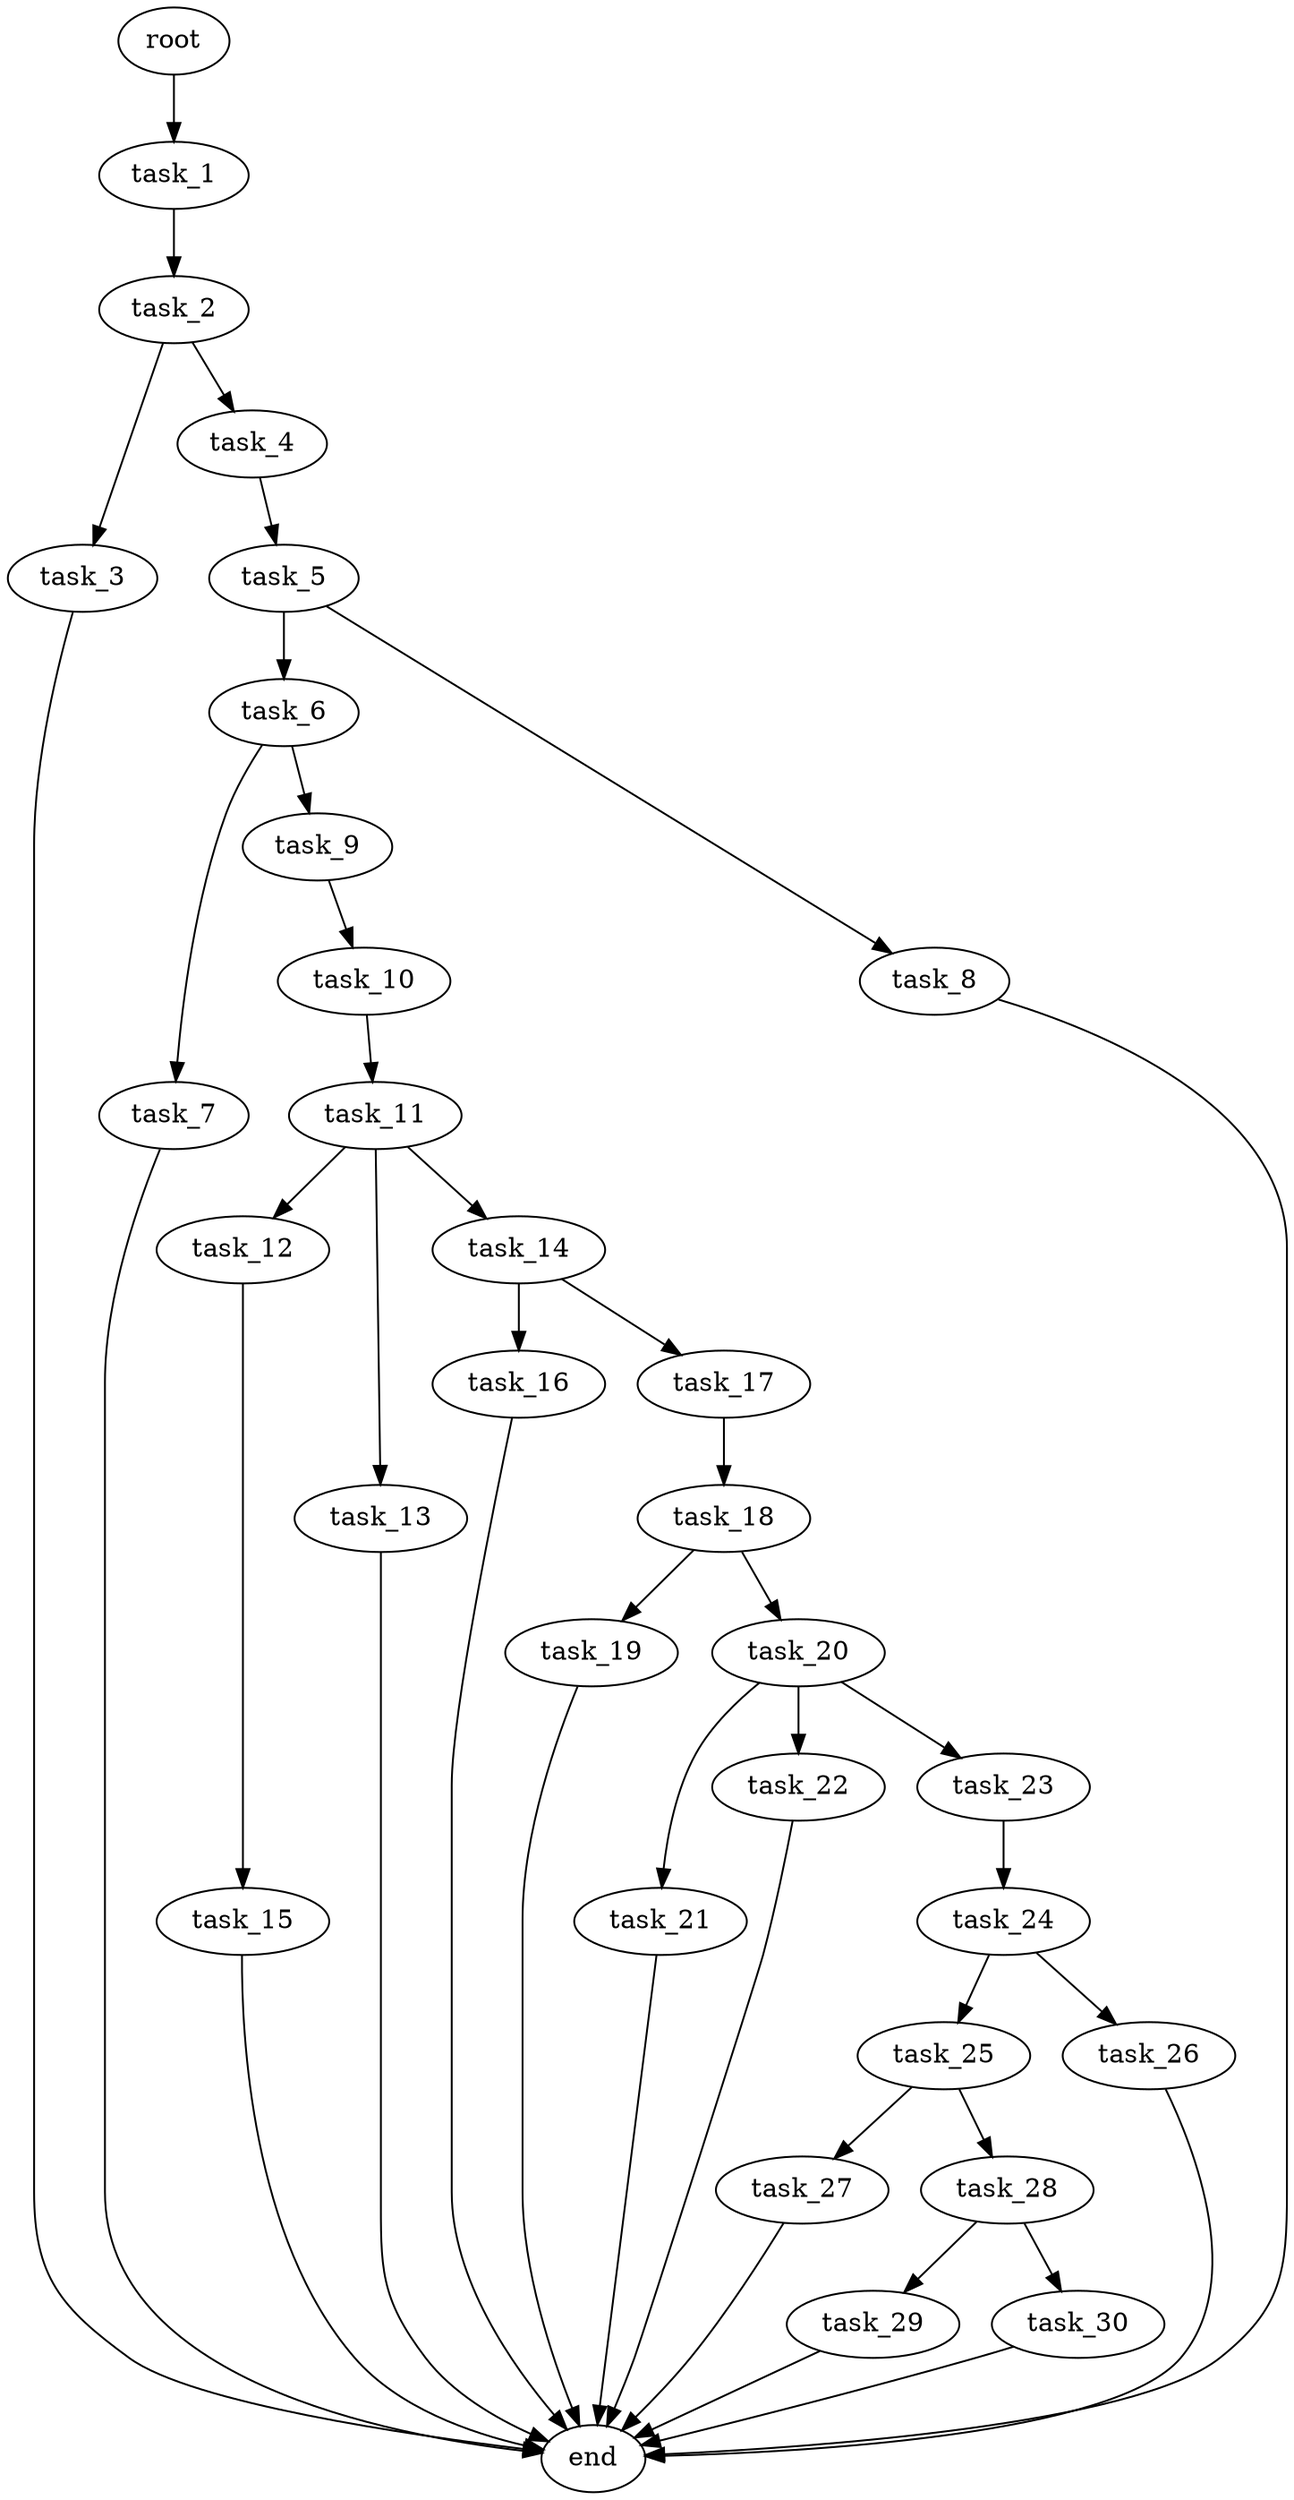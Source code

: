 digraph G {
  root [size="0.000000e+00"];
  task_1 [size="6.343421e+10"];
  task_2 [size="5.509227e+10"];
  task_3 [size="8.168653e+10"];
  task_4 [size="2.207170e+10"];
  task_5 [size="2.688666e+10"];
  task_6 [size="5.817056e+10"];
  task_7 [size="8.077522e+10"];
  task_8 [size="7.529224e+10"];
  task_9 [size="1.557259e+10"];
  task_10 [size="2.318000e+10"];
  task_11 [size="7.263135e+10"];
  task_12 [size="3.687031e+10"];
  task_13 [size="9.021779e+10"];
  task_14 [size="9.378169e+09"];
  task_15 [size="1.815954e+10"];
  task_16 [size="1.851095e+10"];
  task_17 [size="8.623659e+10"];
  task_18 [size="1.889410e+10"];
  task_19 [size="4.905693e+10"];
  task_20 [size="7.295070e+10"];
  task_21 [size="6.475995e+10"];
  task_22 [size="2.114520e+09"];
  task_23 [size="1.630024e+10"];
  task_24 [size="1.778165e+10"];
  task_25 [size="3.942579e+10"];
  task_26 [size="6.078613e+10"];
  task_27 [size="6.954717e+09"];
  task_28 [size="7.214148e+09"];
  task_29 [size="2.453293e+10"];
  task_30 [size="9.091401e+10"];
  end [size="0.000000e+00"];

  root -> task_1 [size="1.000000e-12"];
  task_1 -> task_2 [size="5.509227e+08"];
  task_2 -> task_3 [size="8.168653e+08"];
  task_2 -> task_4 [size="2.207170e+08"];
  task_3 -> end [size="1.000000e-12"];
  task_4 -> task_5 [size="2.688666e+08"];
  task_5 -> task_6 [size="5.817056e+08"];
  task_5 -> task_8 [size="7.529224e+08"];
  task_6 -> task_7 [size="8.077522e+08"];
  task_6 -> task_9 [size="1.557259e+08"];
  task_7 -> end [size="1.000000e-12"];
  task_8 -> end [size="1.000000e-12"];
  task_9 -> task_10 [size="2.318000e+08"];
  task_10 -> task_11 [size="7.263135e+08"];
  task_11 -> task_12 [size="3.687031e+08"];
  task_11 -> task_13 [size="9.021779e+08"];
  task_11 -> task_14 [size="9.378169e+07"];
  task_12 -> task_15 [size="1.815954e+08"];
  task_13 -> end [size="1.000000e-12"];
  task_14 -> task_16 [size="1.851095e+08"];
  task_14 -> task_17 [size="8.623659e+08"];
  task_15 -> end [size="1.000000e-12"];
  task_16 -> end [size="1.000000e-12"];
  task_17 -> task_18 [size="1.889410e+08"];
  task_18 -> task_19 [size="4.905693e+08"];
  task_18 -> task_20 [size="7.295070e+08"];
  task_19 -> end [size="1.000000e-12"];
  task_20 -> task_21 [size="6.475995e+08"];
  task_20 -> task_22 [size="2.114520e+07"];
  task_20 -> task_23 [size="1.630024e+08"];
  task_21 -> end [size="1.000000e-12"];
  task_22 -> end [size="1.000000e-12"];
  task_23 -> task_24 [size="1.778165e+08"];
  task_24 -> task_25 [size="3.942579e+08"];
  task_24 -> task_26 [size="6.078613e+08"];
  task_25 -> task_27 [size="6.954717e+07"];
  task_25 -> task_28 [size="7.214148e+07"];
  task_26 -> end [size="1.000000e-12"];
  task_27 -> end [size="1.000000e-12"];
  task_28 -> task_29 [size="2.453293e+08"];
  task_28 -> task_30 [size="9.091401e+08"];
  task_29 -> end [size="1.000000e-12"];
  task_30 -> end [size="1.000000e-12"];
}
